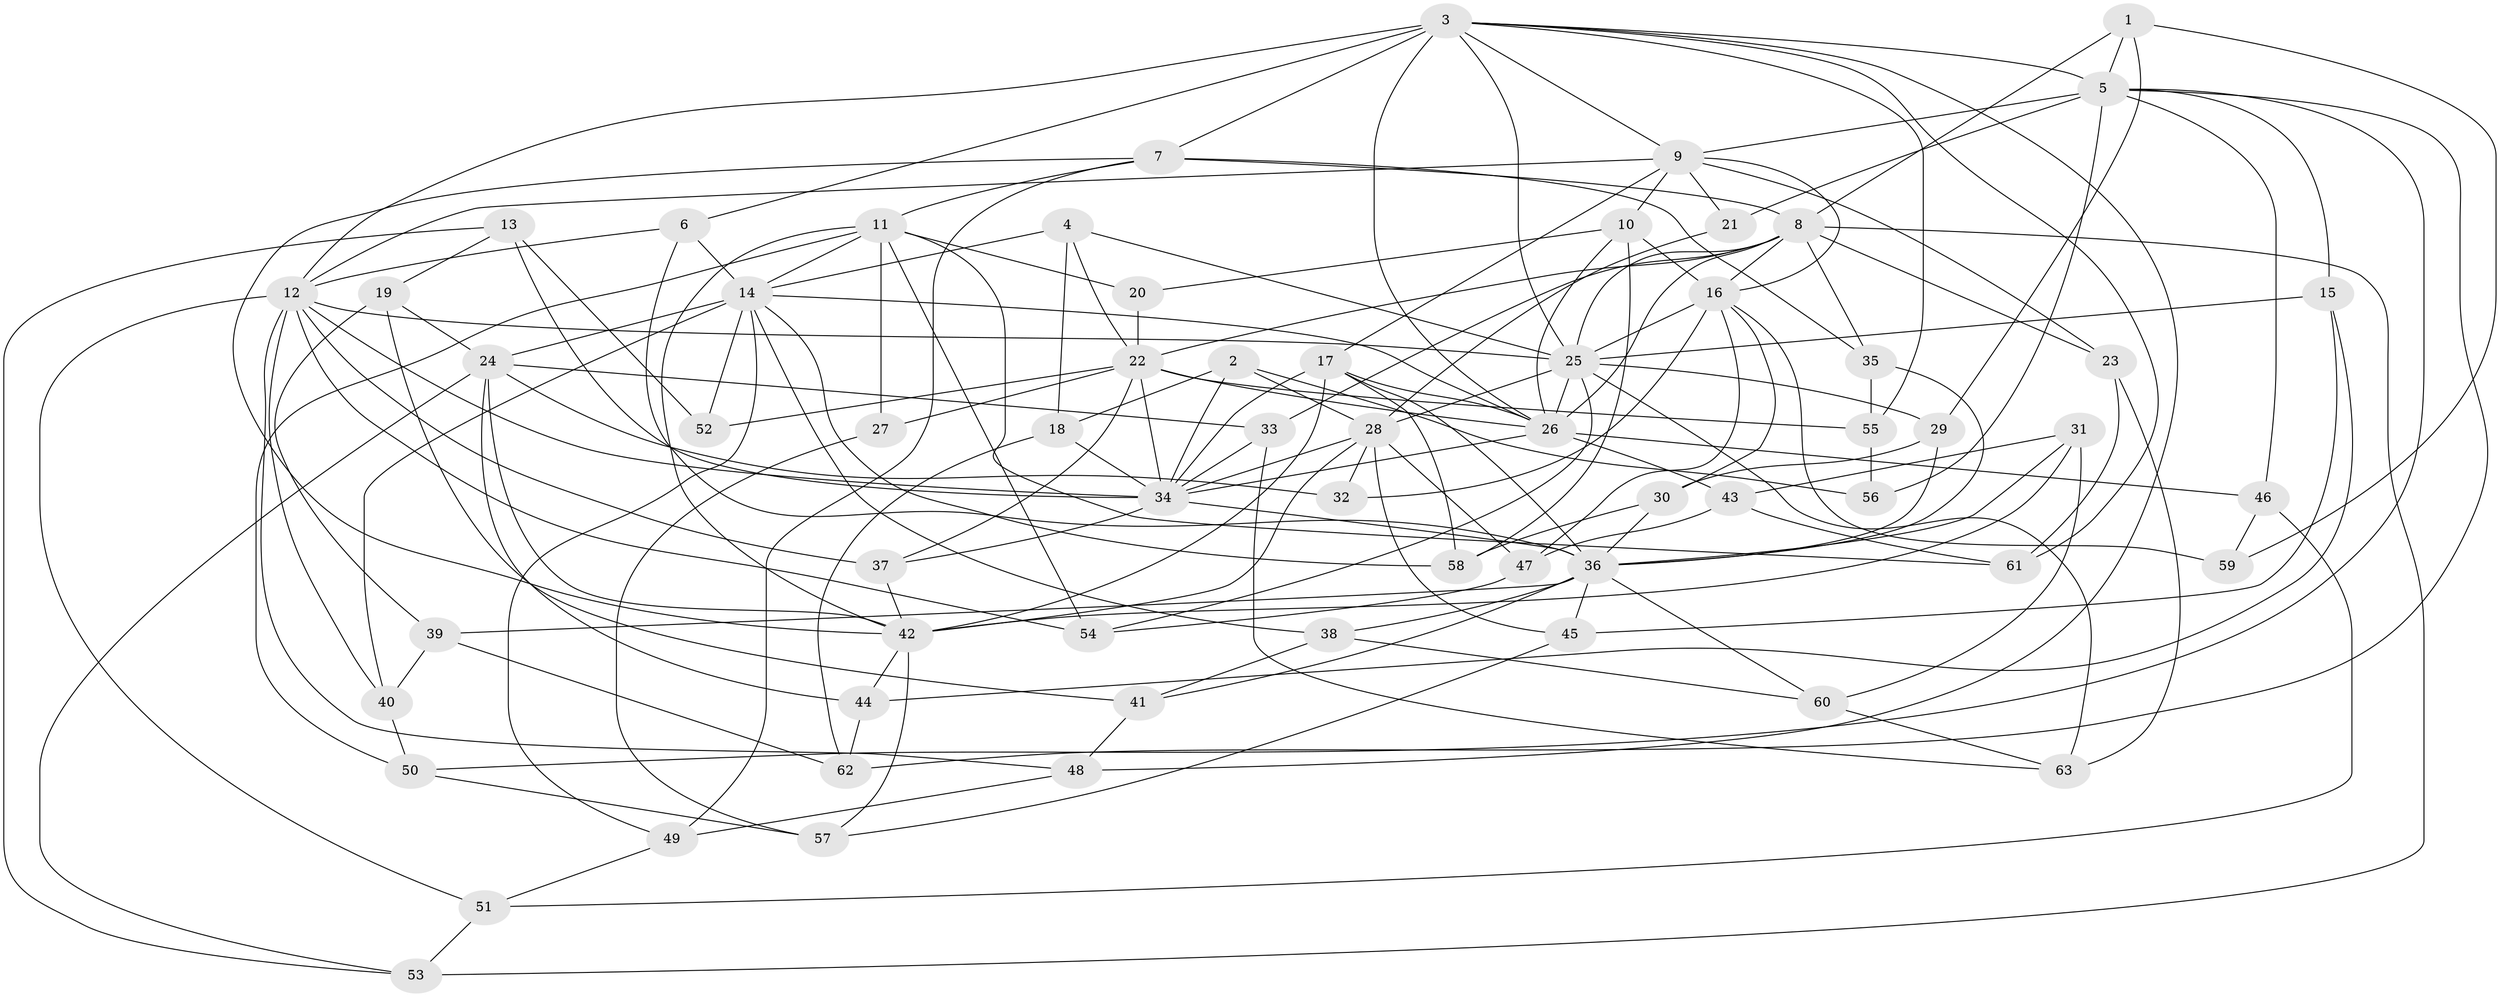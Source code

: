 // original degree distribution, {4: 1.0}
// Generated by graph-tools (version 1.1) at 2025/53/03/04/25 22:53:46]
// undirected, 63 vertices, 168 edges
graph export_dot {
  node [color=gray90,style=filled];
  1;
  2;
  3;
  4;
  5;
  6;
  7;
  8;
  9;
  10;
  11;
  12;
  13;
  14;
  15;
  16;
  17;
  18;
  19;
  20;
  21;
  22;
  23;
  24;
  25;
  26;
  27;
  28;
  29;
  30;
  31;
  32;
  33;
  34;
  35;
  36;
  37;
  38;
  39;
  40;
  41;
  42;
  43;
  44;
  45;
  46;
  47;
  48;
  49;
  50;
  51;
  52;
  53;
  54;
  55;
  56;
  57;
  58;
  59;
  60;
  61;
  62;
  63;
  1 -- 5 [weight=1.0];
  1 -- 8 [weight=1.0];
  1 -- 29 [weight=1.0];
  1 -- 59 [weight=1.0];
  2 -- 18 [weight=1.0];
  2 -- 28 [weight=1.0];
  2 -- 34 [weight=1.0];
  2 -- 56 [weight=1.0];
  3 -- 5 [weight=1.0];
  3 -- 6 [weight=1.0];
  3 -- 7 [weight=2.0];
  3 -- 9 [weight=1.0];
  3 -- 12 [weight=2.0];
  3 -- 25 [weight=1.0];
  3 -- 26 [weight=1.0];
  3 -- 48 [weight=1.0];
  3 -- 55 [weight=1.0];
  3 -- 61 [weight=1.0];
  4 -- 14 [weight=1.0];
  4 -- 18 [weight=1.0];
  4 -- 22 [weight=1.0];
  4 -- 25 [weight=1.0];
  5 -- 9 [weight=1.0];
  5 -- 15 [weight=1.0];
  5 -- 21 [weight=1.0];
  5 -- 46 [weight=1.0];
  5 -- 50 [weight=1.0];
  5 -- 56 [weight=2.0];
  5 -- 62 [weight=1.0];
  6 -- 12 [weight=1.0];
  6 -- 14 [weight=1.0];
  6 -- 36 [weight=1.0];
  7 -- 8 [weight=1.0];
  7 -- 11 [weight=2.0];
  7 -- 35 [weight=1.0];
  7 -- 42 [weight=1.0];
  7 -- 49 [weight=1.0];
  8 -- 16 [weight=1.0];
  8 -- 22 [weight=1.0];
  8 -- 23 [weight=1.0];
  8 -- 25 [weight=1.0];
  8 -- 26 [weight=1.0];
  8 -- 33 [weight=1.0];
  8 -- 35 [weight=1.0];
  8 -- 53 [weight=1.0];
  9 -- 10 [weight=2.0];
  9 -- 12 [weight=1.0];
  9 -- 16 [weight=1.0];
  9 -- 17 [weight=1.0];
  9 -- 21 [weight=2.0];
  9 -- 23 [weight=1.0];
  10 -- 16 [weight=3.0];
  10 -- 20 [weight=1.0];
  10 -- 26 [weight=1.0];
  10 -- 58 [weight=1.0];
  11 -- 14 [weight=1.0];
  11 -- 20 [weight=2.0];
  11 -- 27 [weight=1.0];
  11 -- 42 [weight=1.0];
  11 -- 50 [weight=1.0];
  11 -- 54 [weight=1.0];
  11 -- 61 [weight=1.0];
  12 -- 25 [weight=1.0];
  12 -- 34 [weight=2.0];
  12 -- 37 [weight=1.0];
  12 -- 40 [weight=1.0];
  12 -- 48 [weight=1.0];
  12 -- 51 [weight=1.0];
  12 -- 54 [weight=1.0];
  13 -- 19 [weight=1.0];
  13 -- 34 [weight=1.0];
  13 -- 52 [weight=1.0];
  13 -- 53 [weight=1.0];
  14 -- 24 [weight=2.0];
  14 -- 26 [weight=1.0];
  14 -- 38 [weight=1.0];
  14 -- 40 [weight=1.0];
  14 -- 49 [weight=1.0];
  14 -- 52 [weight=2.0];
  14 -- 58 [weight=1.0];
  15 -- 25 [weight=1.0];
  15 -- 44 [weight=1.0];
  15 -- 45 [weight=1.0];
  16 -- 25 [weight=1.0];
  16 -- 30 [weight=1.0];
  16 -- 32 [weight=2.0];
  16 -- 47 [weight=1.0];
  16 -- 59 [weight=2.0];
  17 -- 26 [weight=1.0];
  17 -- 34 [weight=1.0];
  17 -- 36 [weight=1.0];
  17 -- 42 [weight=1.0];
  17 -- 58 [weight=1.0];
  18 -- 34 [weight=1.0];
  18 -- 62 [weight=1.0];
  19 -- 24 [weight=1.0];
  19 -- 39 [weight=1.0];
  19 -- 41 [weight=1.0];
  20 -- 22 [weight=1.0];
  21 -- 28 [weight=1.0];
  22 -- 26 [weight=1.0];
  22 -- 27 [weight=2.0];
  22 -- 34 [weight=1.0];
  22 -- 37 [weight=1.0];
  22 -- 52 [weight=1.0];
  22 -- 55 [weight=1.0];
  23 -- 61 [weight=1.0];
  23 -- 63 [weight=1.0];
  24 -- 32 [weight=1.0];
  24 -- 33 [weight=1.0];
  24 -- 42 [weight=1.0];
  24 -- 44 [weight=1.0];
  24 -- 53 [weight=1.0];
  25 -- 26 [weight=1.0];
  25 -- 28 [weight=2.0];
  25 -- 29 [weight=1.0];
  25 -- 54 [weight=1.0];
  25 -- 63 [weight=1.0];
  26 -- 34 [weight=1.0];
  26 -- 43 [weight=1.0];
  26 -- 46 [weight=1.0];
  27 -- 57 [weight=1.0];
  28 -- 32 [weight=1.0];
  28 -- 34 [weight=1.0];
  28 -- 42 [weight=2.0];
  28 -- 45 [weight=1.0];
  28 -- 47 [weight=1.0];
  29 -- 30 [weight=1.0];
  29 -- 36 [weight=1.0];
  30 -- 36 [weight=1.0];
  30 -- 58 [weight=1.0];
  31 -- 36 [weight=1.0];
  31 -- 42 [weight=1.0];
  31 -- 43 [weight=1.0];
  31 -- 60 [weight=1.0];
  33 -- 34 [weight=1.0];
  33 -- 63 [weight=1.0];
  34 -- 36 [weight=1.0];
  34 -- 37 [weight=1.0];
  35 -- 36 [weight=1.0];
  35 -- 55 [weight=1.0];
  36 -- 38 [weight=1.0];
  36 -- 39 [weight=1.0];
  36 -- 41 [weight=1.0];
  36 -- 45 [weight=1.0];
  36 -- 60 [weight=1.0];
  37 -- 42 [weight=1.0];
  38 -- 41 [weight=1.0];
  38 -- 60 [weight=1.0];
  39 -- 40 [weight=1.0];
  39 -- 62 [weight=1.0];
  40 -- 50 [weight=1.0];
  41 -- 48 [weight=1.0];
  42 -- 44 [weight=1.0];
  42 -- 57 [weight=1.0];
  43 -- 47 [weight=1.0];
  43 -- 61 [weight=1.0];
  44 -- 62 [weight=1.0];
  45 -- 57 [weight=1.0];
  46 -- 51 [weight=1.0];
  46 -- 59 [weight=1.0];
  47 -- 54 [weight=1.0];
  48 -- 49 [weight=1.0];
  49 -- 51 [weight=1.0];
  50 -- 57 [weight=1.0];
  51 -- 53 [weight=1.0];
  55 -- 56 [weight=1.0];
  60 -- 63 [weight=1.0];
}
